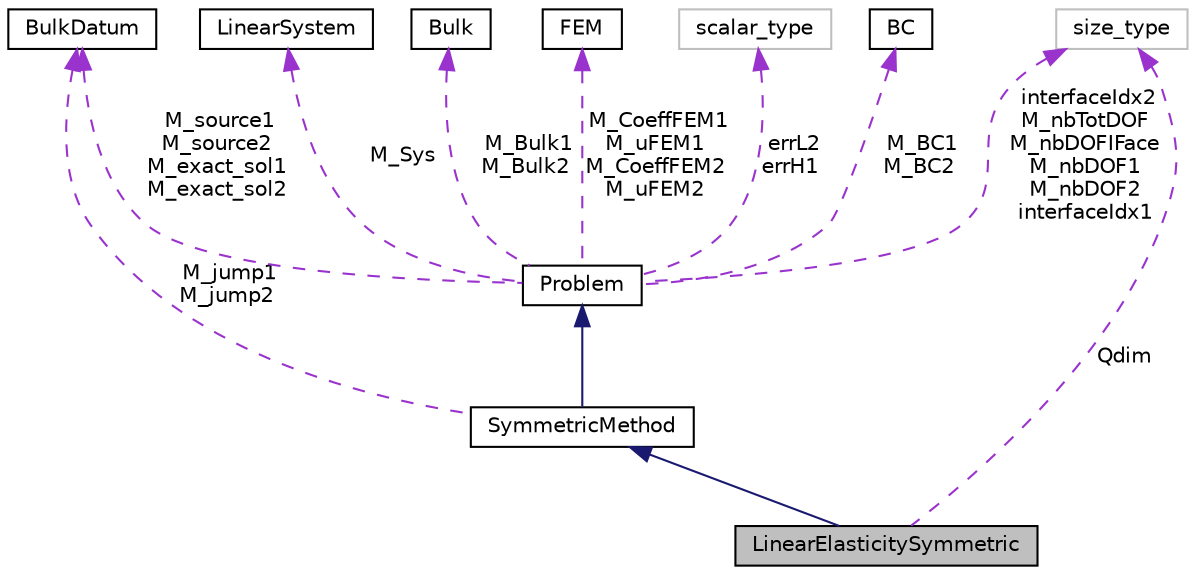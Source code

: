 digraph "LinearElasticitySymmetric"
{
 // LATEX_PDF_SIZE
  edge [fontname="Helvetica",fontsize="10",labelfontname="Helvetica",labelfontsize="10"];
  node [fontname="Helvetica",fontsize="10",shape=record];
  Node1 [label="LinearElasticitySymmetric",height=0.2,width=0.4,color="black", fillcolor="grey75", style="filled", fontcolor="black",tooltip=" "];
  Node2 -> Node1 [dir="back",color="midnightblue",fontsize="10",style="solid",fontname="Helvetica"];
  Node2 [label="SymmetricMethod",height=0.2,width=0.4,color="black", fillcolor="white", style="filled",URL="$classSymmetricMethod.html",tooltip=" "];
  Node3 -> Node2 [dir="back",color="midnightblue",fontsize="10",style="solid",fontname="Helvetica"];
  Node3 [label="Problem",height=0.2,width=0.4,color="black", fillcolor="white", style="filled",URL="$classProblem.html",tooltip=" "];
  Node4 -> Node3 [dir="back",color="darkorchid3",fontsize="10",style="dashed",label=" M_BC1\nM_BC2" ,fontname="Helvetica"];
  Node4 [label="BC",height=0.2,width=0.4,color="black", fillcolor="white", style="filled",URL="$classBC.html",tooltip=" "];
  Node5 -> Node3 [dir="back",color="darkorchid3",fontsize="10",style="dashed",label=" M_Sys" ,fontname="Helvetica"];
  Node5 [label="LinearSystem",height=0.2,width=0.4,color="black", fillcolor="white", style="filled",URL="$classLinearSystem.html",tooltip=" "];
  Node6 -> Node3 [dir="back",color="darkorchid3",fontsize="10",style="dashed",label=" M_source1\nM_source2\nM_exact_sol1\nM_exact_sol2" ,fontname="Helvetica"];
  Node6 [label="BulkDatum",height=0.2,width=0.4,color="black", fillcolor="white", style="filled",URL="$classBulkDatum.html",tooltip=" "];
  Node7 -> Node3 [dir="back",color="darkorchid3",fontsize="10",style="dashed",label=" M_CoeffFEM1\nM_uFEM1\nM_CoeffFEM2\nM_uFEM2" ,fontname="Helvetica"];
  Node7 [label="FEM",height=0.2,width=0.4,color="black", fillcolor="white", style="filled",URL="$classFEM.html",tooltip=" "];
  Node8 -> Node3 [dir="back",color="darkorchid3",fontsize="10",style="dashed",label=" errL2\nerrH1" ,fontname="Helvetica"];
  Node8 [label="scalar_type",height=0.2,width=0.4,color="grey75", fillcolor="white", style="filled",tooltip=" "];
  Node9 -> Node3 [dir="back",color="darkorchid3",fontsize="10",style="dashed",label=" interfaceIdx2\nM_nbTotDOF\nM_nbDOFIFace\nM_nbDOF1\nM_nbDOF2\ninterfaceIdx1" ,fontname="Helvetica"];
  Node9 [label="size_type",height=0.2,width=0.4,color="grey75", fillcolor="white", style="filled",tooltip=" "];
  Node10 -> Node3 [dir="back",color="darkorchid3",fontsize="10",style="dashed",label=" M_Bulk1\nM_Bulk2" ,fontname="Helvetica"];
  Node10 [label="Bulk",height=0.2,width=0.4,color="black", fillcolor="white", style="filled",URL="$classBulk.html",tooltip=" "];
  Node6 -> Node2 [dir="back",color="darkorchid3",fontsize="10",style="dashed",label=" M_jump1\nM_jump2" ,fontname="Helvetica"];
  Node9 -> Node1 [dir="back",color="darkorchid3",fontsize="10",style="dashed",label=" Qdim" ,fontname="Helvetica"];
}
